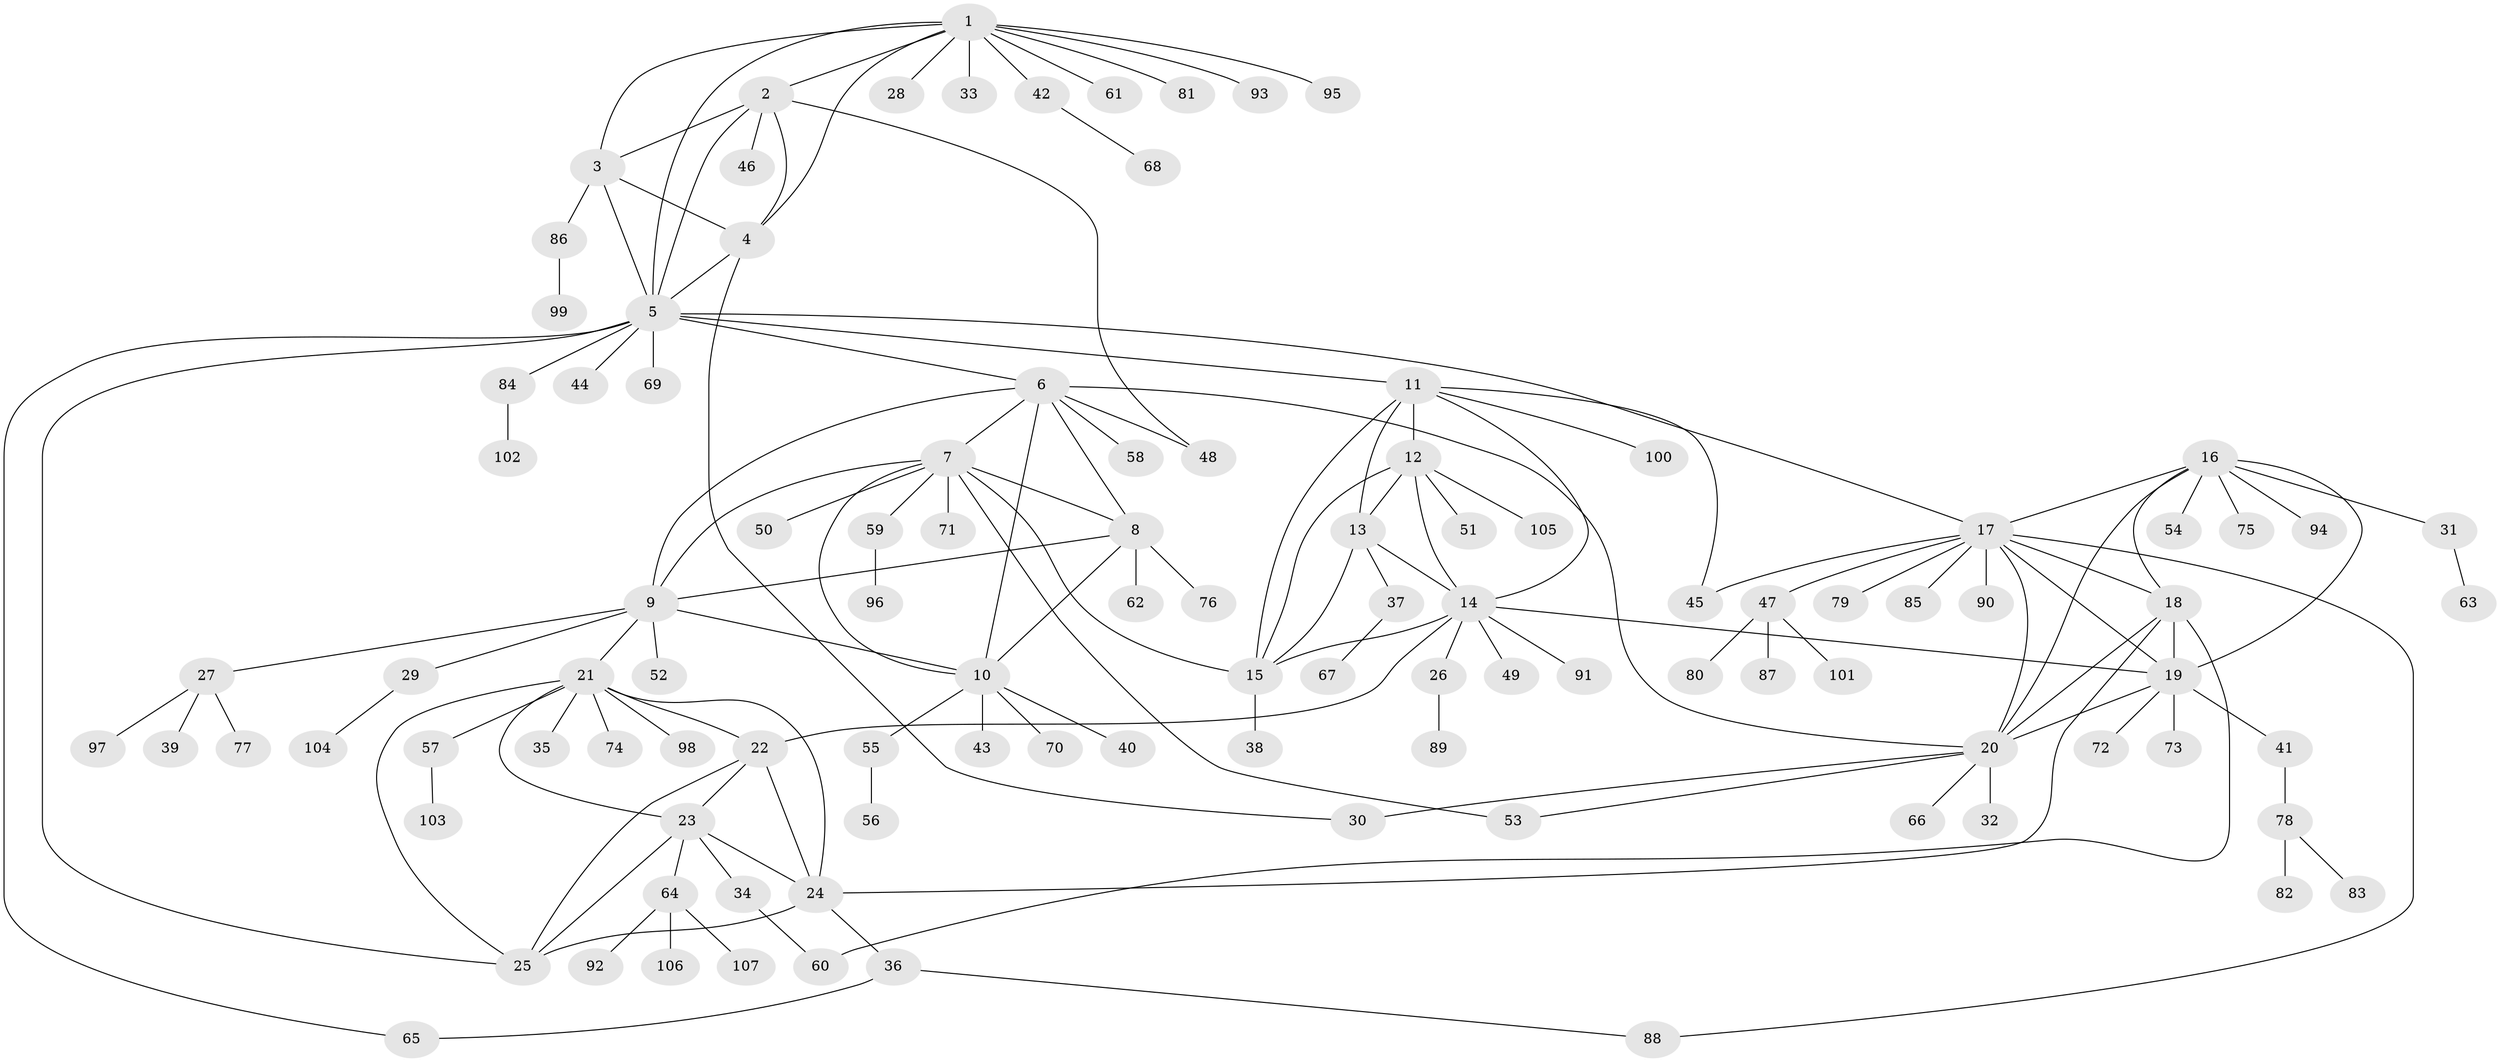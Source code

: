 // Generated by graph-tools (version 1.1) at 2025/37/03/09/25 02:37:35]
// undirected, 107 vertices, 149 edges
graph export_dot {
graph [start="1"]
  node [color=gray90,style=filled];
  1;
  2;
  3;
  4;
  5;
  6;
  7;
  8;
  9;
  10;
  11;
  12;
  13;
  14;
  15;
  16;
  17;
  18;
  19;
  20;
  21;
  22;
  23;
  24;
  25;
  26;
  27;
  28;
  29;
  30;
  31;
  32;
  33;
  34;
  35;
  36;
  37;
  38;
  39;
  40;
  41;
  42;
  43;
  44;
  45;
  46;
  47;
  48;
  49;
  50;
  51;
  52;
  53;
  54;
  55;
  56;
  57;
  58;
  59;
  60;
  61;
  62;
  63;
  64;
  65;
  66;
  67;
  68;
  69;
  70;
  71;
  72;
  73;
  74;
  75;
  76;
  77;
  78;
  79;
  80;
  81;
  82;
  83;
  84;
  85;
  86;
  87;
  88;
  89;
  90;
  91;
  92;
  93;
  94;
  95;
  96;
  97;
  98;
  99;
  100;
  101;
  102;
  103;
  104;
  105;
  106;
  107;
  1 -- 2;
  1 -- 3;
  1 -- 4;
  1 -- 5;
  1 -- 28;
  1 -- 33;
  1 -- 42;
  1 -- 61;
  1 -- 81;
  1 -- 93;
  1 -- 95;
  2 -- 3;
  2 -- 4;
  2 -- 5;
  2 -- 46;
  2 -- 48;
  3 -- 4;
  3 -- 5;
  3 -- 86;
  4 -- 5;
  4 -- 30;
  5 -- 6;
  5 -- 11;
  5 -- 17;
  5 -- 25;
  5 -- 44;
  5 -- 65;
  5 -- 69;
  5 -- 84;
  6 -- 7;
  6 -- 8;
  6 -- 9;
  6 -- 10;
  6 -- 20;
  6 -- 48;
  6 -- 58;
  7 -- 8;
  7 -- 9;
  7 -- 10;
  7 -- 15;
  7 -- 50;
  7 -- 53;
  7 -- 59;
  7 -- 71;
  8 -- 9;
  8 -- 10;
  8 -- 62;
  8 -- 76;
  9 -- 10;
  9 -- 21;
  9 -- 27;
  9 -- 29;
  9 -- 52;
  10 -- 40;
  10 -- 43;
  10 -- 55;
  10 -- 70;
  11 -- 12;
  11 -- 13;
  11 -- 14;
  11 -- 15;
  11 -- 45;
  11 -- 100;
  12 -- 13;
  12 -- 14;
  12 -- 15;
  12 -- 51;
  12 -- 105;
  13 -- 14;
  13 -- 15;
  13 -- 37;
  14 -- 15;
  14 -- 19;
  14 -- 22;
  14 -- 26;
  14 -- 49;
  14 -- 91;
  15 -- 38;
  16 -- 17;
  16 -- 18;
  16 -- 19;
  16 -- 20;
  16 -- 31;
  16 -- 54;
  16 -- 75;
  16 -- 94;
  17 -- 18;
  17 -- 19;
  17 -- 20;
  17 -- 45;
  17 -- 47;
  17 -- 79;
  17 -- 85;
  17 -- 88;
  17 -- 90;
  18 -- 19;
  18 -- 20;
  18 -- 24;
  18 -- 60;
  19 -- 20;
  19 -- 41;
  19 -- 72;
  19 -- 73;
  20 -- 30;
  20 -- 32;
  20 -- 53;
  20 -- 66;
  21 -- 22;
  21 -- 23;
  21 -- 24;
  21 -- 25;
  21 -- 35;
  21 -- 57;
  21 -- 74;
  21 -- 98;
  22 -- 23;
  22 -- 24;
  22 -- 25;
  23 -- 24;
  23 -- 25;
  23 -- 34;
  23 -- 64;
  24 -- 25;
  24 -- 36;
  26 -- 89;
  27 -- 39;
  27 -- 77;
  27 -- 97;
  29 -- 104;
  31 -- 63;
  34 -- 60;
  36 -- 65;
  36 -- 88;
  37 -- 67;
  41 -- 78;
  42 -- 68;
  47 -- 80;
  47 -- 87;
  47 -- 101;
  55 -- 56;
  57 -- 103;
  59 -- 96;
  64 -- 92;
  64 -- 106;
  64 -- 107;
  78 -- 82;
  78 -- 83;
  84 -- 102;
  86 -- 99;
}
